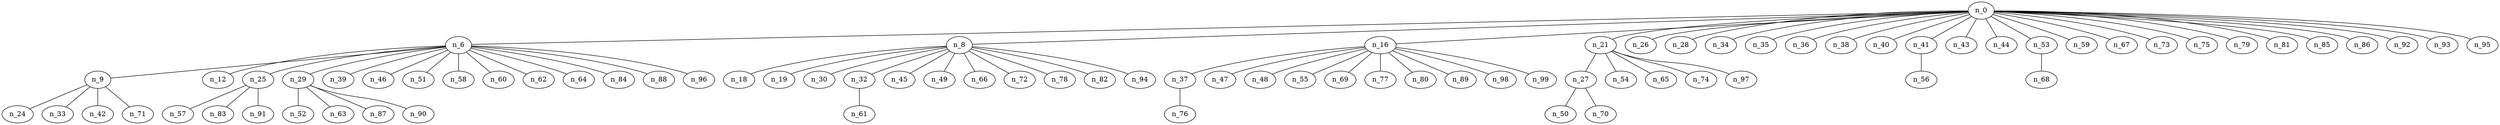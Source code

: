 graph grafoGeografico_100_30_BFS  {
n_0;
n_6;
n_8;
n_16;
n_21;
n_26;
n_28;
n_34;
n_35;
n_36;
n_38;
n_40;
n_41;
n_43;
n_44;
n_53;
n_59;
n_67;
n_73;
n_75;
n_79;
n_81;
n_85;
n_86;
n_92;
n_93;
n_95;
n_9;
n_12;
n_25;
n_29;
n_39;
n_46;
n_51;
n_58;
n_60;
n_62;
n_64;
n_84;
n_88;
n_96;
n_18;
n_19;
n_30;
n_32;
n_45;
n_49;
n_66;
n_72;
n_78;
n_82;
n_94;
n_37;
n_47;
n_48;
n_55;
n_69;
n_77;
n_80;
n_89;
n_98;
n_99;
n_27;
n_54;
n_65;
n_74;
n_97;
n_56;
n_68;
n_24;
n_33;
n_42;
n_71;
n_57;
n_83;
n_91;
n_52;
n_63;
n_87;
n_90;
n_61;
n_76;
n_50;
n_70;
n_0 -- n_6;
n_0 -- n_8;
n_0 -- n_16;
n_0 -- n_21;
n_0 -- n_26;
n_0 -- n_28;
n_0 -- n_34;
n_0 -- n_35;
n_0 -- n_36;
n_0 -- n_38;
n_0 -- n_40;
n_0 -- n_41;
n_0 -- n_43;
n_0 -- n_44;
n_0 -- n_53;
n_0 -- n_59;
n_0 -- n_67;
n_0 -- n_73;
n_0 -- n_75;
n_0 -- n_79;
n_0 -- n_81;
n_0 -- n_85;
n_0 -- n_86;
n_0 -- n_92;
n_0 -- n_93;
n_0 -- n_95;
n_6 -- n_9;
n_6 -- n_12;
n_6 -- n_25;
n_6 -- n_29;
n_6 -- n_39;
n_6 -- n_46;
n_6 -- n_51;
n_6 -- n_58;
n_6 -- n_60;
n_6 -- n_62;
n_6 -- n_64;
n_6 -- n_84;
n_6 -- n_88;
n_6 -- n_96;
n_8 -- n_18;
n_8 -- n_19;
n_8 -- n_30;
n_8 -- n_32;
n_8 -- n_45;
n_8 -- n_49;
n_8 -- n_66;
n_8 -- n_72;
n_8 -- n_78;
n_8 -- n_82;
n_8 -- n_94;
n_16 -- n_37;
n_16 -- n_47;
n_16 -- n_48;
n_16 -- n_55;
n_16 -- n_69;
n_16 -- n_77;
n_16 -- n_80;
n_16 -- n_89;
n_16 -- n_98;
n_16 -- n_99;
n_21 -- n_27;
n_21 -- n_54;
n_21 -- n_65;
n_21 -- n_74;
n_21 -- n_97;
n_41 -- n_56;
n_53 -- n_68;
n_9 -- n_24;
n_9 -- n_33;
n_9 -- n_42;
n_9 -- n_71;
n_25 -- n_57;
n_25 -- n_83;
n_25 -- n_91;
n_29 -- n_52;
n_29 -- n_63;
n_29 -- n_87;
n_29 -- n_90;
n_32 -- n_61;
n_37 -- n_76;
n_27 -- n_50;
n_27 -- n_70;
}